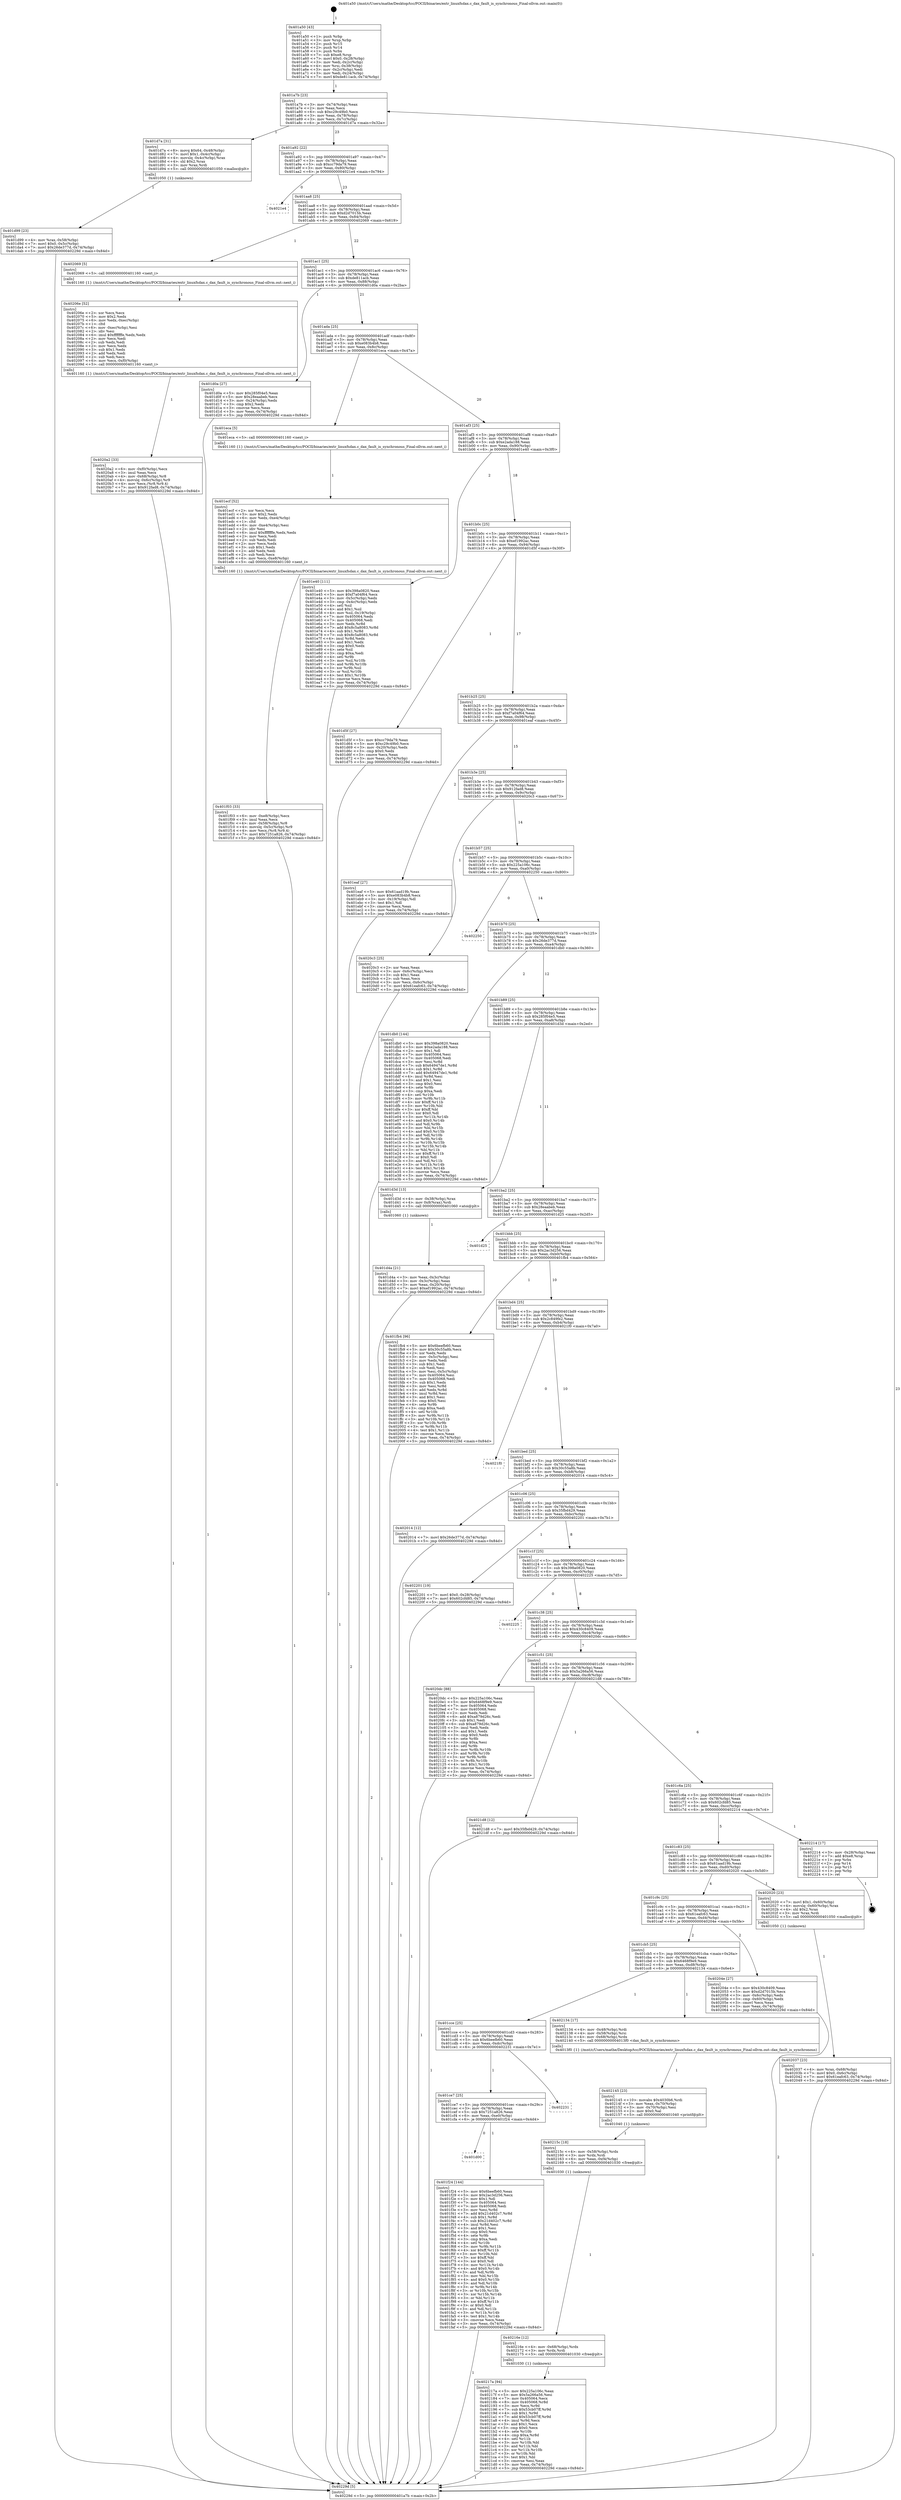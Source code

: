 digraph "0x401a50" {
  label = "0x401a50 (/mnt/c/Users/mathe/Desktop/tcc/POCII/binaries/extr_linuxfsdax.c_dax_fault_is_synchronous_Final-ollvm.out::main(0))"
  labelloc = "t"
  node[shape=record]

  Entry [label="",width=0.3,height=0.3,shape=circle,fillcolor=black,style=filled]
  "0x401a7b" [label="{
     0x401a7b [23]\l
     | [instrs]\l
     &nbsp;&nbsp;0x401a7b \<+3\>: mov -0x74(%rbp),%eax\l
     &nbsp;&nbsp;0x401a7e \<+2\>: mov %eax,%ecx\l
     &nbsp;&nbsp;0x401a80 \<+6\>: sub $0xc29c49b0,%ecx\l
     &nbsp;&nbsp;0x401a86 \<+3\>: mov %eax,-0x78(%rbp)\l
     &nbsp;&nbsp;0x401a89 \<+3\>: mov %ecx,-0x7c(%rbp)\l
     &nbsp;&nbsp;0x401a8c \<+6\>: je 0000000000401d7a \<main+0x32a\>\l
  }"]
  "0x401d7a" [label="{
     0x401d7a [31]\l
     | [instrs]\l
     &nbsp;&nbsp;0x401d7a \<+8\>: movq $0x64,-0x48(%rbp)\l
     &nbsp;&nbsp;0x401d82 \<+7\>: movl $0x1,-0x4c(%rbp)\l
     &nbsp;&nbsp;0x401d89 \<+4\>: movslq -0x4c(%rbp),%rax\l
     &nbsp;&nbsp;0x401d8d \<+4\>: shl $0x2,%rax\l
     &nbsp;&nbsp;0x401d91 \<+3\>: mov %rax,%rdi\l
     &nbsp;&nbsp;0x401d94 \<+5\>: call 0000000000401050 \<malloc@plt\>\l
     | [calls]\l
     &nbsp;&nbsp;0x401050 \{1\} (unknown)\l
  }"]
  "0x401a92" [label="{
     0x401a92 [22]\l
     | [instrs]\l
     &nbsp;&nbsp;0x401a92 \<+5\>: jmp 0000000000401a97 \<main+0x47\>\l
     &nbsp;&nbsp;0x401a97 \<+3\>: mov -0x78(%rbp),%eax\l
     &nbsp;&nbsp;0x401a9a \<+5\>: sub $0xcc79da79,%eax\l
     &nbsp;&nbsp;0x401a9f \<+3\>: mov %eax,-0x80(%rbp)\l
     &nbsp;&nbsp;0x401aa2 \<+6\>: je 00000000004021e4 \<main+0x794\>\l
  }"]
  Exit [label="",width=0.3,height=0.3,shape=circle,fillcolor=black,style=filled,peripheries=2]
  "0x4021e4" [label="{
     0x4021e4\l
  }", style=dashed]
  "0x401aa8" [label="{
     0x401aa8 [25]\l
     | [instrs]\l
     &nbsp;&nbsp;0x401aa8 \<+5\>: jmp 0000000000401aad \<main+0x5d\>\l
     &nbsp;&nbsp;0x401aad \<+3\>: mov -0x78(%rbp),%eax\l
     &nbsp;&nbsp;0x401ab0 \<+5\>: sub $0xd2d7015b,%eax\l
     &nbsp;&nbsp;0x401ab5 \<+6\>: mov %eax,-0x84(%rbp)\l
     &nbsp;&nbsp;0x401abb \<+6\>: je 0000000000402069 \<main+0x619\>\l
  }"]
  "0x40217a" [label="{
     0x40217a [94]\l
     | [instrs]\l
     &nbsp;&nbsp;0x40217a \<+5\>: mov $0x225a106c,%eax\l
     &nbsp;&nbsp;0x40217f \<+5\>: mov $0x5a266a56,%esi\l
     &nbsp;&nbsp;0x402184 \<+7\>: mov 0x405064,%ecx\l
     &nbsp;&nbsp;0x40218b \<+8\>: mov 0x405068,%r8d\l
     &nbsp;&nbsp;0x402193 \<+3\>: mov %ecx,%r9d\l
     &nbsp;&nbsp;0x402196 \<+7\>: sub $0x53cb07ff,%r9d\l
     &nbsp;&nbsp;0x40219d \<+4\>: sub $0x1,%r9d\l
     &nbsp;&nbsp;0x4021a1 \<+7\>: add $0x53cb07ff,%r9d\l
     &nbsp;&nbsp;0x4021a8 \<+4\>: imul %r9d,%ecx\l
     &nbsp;&nbsp;0x4021ac \<+3\>: and $0x1,%ecx\l
     &nbsp;&nbsp;0x4021af \<+3\>: cmp $0x0,%ecx\l
     &nbsp;&nbsp;0x4021b2 \<+4\>: sete %r10b\l
     &nbsp;&nbsp;0x4021b6 \<+4\>: cmp $0xa,%r8d\l
     &nbsp;&nbsp;0x4021ba \<+4\>: setl %r11b\l
     &nbsp;&nbsp;0x4021be \<+3\>: mov %r10b,%bl\l
     &nbsp;&nbsp;0x4021c1 \<+3\>: and %r11b,%bl\l
     &nbsp;&nbsp;0x4021c4 \<+3\>: xor %r11b,%r10b\l
     &nbsp;&nbsp;0x4021c7 \<+3\>: or %r10b,%bl\l
     &nbsp;&nbsp;0x4021ca \<+3\>: test $0x1,%bl\l
     &nbsp;&nbsp;0x4021cd \<+3\>: cmovne %esi,%eax\l
     &nbsp;&nbsp;0x4021d0 \<+3\>: mov %eax,-0x74(%rbp)\l
     &nbsp;&nbsp;0x4021d3 \<+5\>: jmp 000000000040229d \<main+0x84d\>\l
  }"]
  "0x402069" [label="{
     0x402069 [5]\l
     | [instrs]\l
     &nbsp;&nbsp;0x402069 \<+5\>: call 0000000000401160 \<next_i\>\l
     | [calls]\l
     &nbsp;&nbsp;0x401160 \{1\} (/mnt/c/Users/mathe/Desktop/tcc/POCII/binaries/extr_linuxfsdax.c_dax_fault_is_synchronous_Final-ollvm.out::next_i)\l
  }"]
  "0x401ac1" [label="{
     0x401ac1 [25]\l
     | [instrs]\l
     &nbsp;&nbsp;0x401ac1 \<+5\>: jmp 0000000000401ac6 \<main+0x76\>\l
     &nbsp;&nbsp;0x401ac6 \<+3\>: mov -0x78(%rbp),%eax\l
     &nbsp;&nbsp;0x401ac9 \<+5\>: sub $0xde811acb,%eax\l
     &nbsp;&nbsp;0x401ace \<+6\>: mov %eax,-0x88(%rbp)\l
     &nbsp;&nbsp;0x401ad4 \<+6\>: je 0000000000401d0a \<main+0x2ba\>\l
  }"]
  "0x40216e" [label="{
     0x40216e [12]\l
     | [instrs]\l
     &nbsp;&nbsp;0x40216e \<+4\>: mov -0x68(%rbp),%rdx\l
     &nbsp;&nbsp;0x402172 \<+3\>: mov %rdx,%rdi\l
     &nbsp;&nbsp;0x402175 \<+5\>: call 0000000000401030 \<free@plt\>\l
     | [calls]\l
     &nbsp;&nbsp;0x401030 \{1\} (unknown)\l
  }"]
  "0x401d0a" [label="{
     0x401d0a [27]\l
     | [instrs]\l
     &nbsp;&nbsp;0x401d0a \<+5\>: mov $0x285f04e5,%eax\l
     &nbsp;&nbsp;0x401d0f \<+5\>: mov $0x28eaabeb,%ecx\l
     &nbsp;&nbsp;0x401d14 \<+3\>: mov -0x24(%rbp),%edx\l
     &nbsp;&nbsp;0x401d17 \<+3\>: cmp $0x2,%edx\l
     &nbsp;&nbsp;0x401d1a \<+3\>: cmovne %ecx,%eax\l
     &nbsp;&nbsp;0x401d1d \<+3\>: mov %eax,-0x74(%rbp)\l
     &nbsp;&nbsp;0x401d20 \<+5\>: jmp 000000000040229d \<main+0x84d\>\l
  }"]
  "0x401ada" [label="{
     0x401ada [25]\l
     | [instrs]\l
     &nbsp;&nbsp;0x401ada \<+5\>: jmp 0000000000401adf \<main+0x8f\>\l
     &nbsp;&nbsp;0x401adf \<+3\>: mov -0x78(%rbp),%eax\l
     &nbsp;&nbsp;0x401ae2 \<+5\>: sub $0xe083b4b8,%eax\l
     &nbsp;&nbsp;0x401ae7 \<+6\>: mov %eax,-0x8c(%rbp)\l
     &nbsp;&nbsp;0x401aed \<+6\>: je 0000000000401eca \<main+0x47a\>\l
  }"]
  "0x40229d" [label="{
     0x40229d [5]\l
     | [instrs]\l
     &nbsp;&nbsp;0x40229d \<+5\>: jmp 0000000000401a7b \<main+0x2b\>\l
  }"]
  "0x401a50" [label="{
     0x401a50 [43]\l
     | [instrs]\l
     &nbsp;&nbsp;0x401a50 \<+1\>: push %rbp\l
     &nbsp;&nbsp;0x401a51 \<+3\>: mov %rsp,%rbp\l
     &nbsp;&nbsp;0x401a54 \<+2\>: push %r15\l
     &nbsp;&nbsp;0x401a56 \<+2\>: push %r14\l
     &nbsp;&nbsp;0x401a58 \<+1\>: push %rbx\l
     &nbsp;&nbsp;0x401a59 \<+7\>: sub $0xe8,%rsp\l
     &nbsp;&nbsp;0x401a60 \<+7\>: movl $0x0,-0x28(%rbp)\l
     &nbsp;&nbsp;0x401a67 \<+3\>: mov %edi,-0x2c(%rbp)\l
     &nbsp;&nbsp;0x401a6a \<+4\>: mov %rsi,-0x38(%rbp)\l
     &nbsp;&nbsp;0x401a6e \<+3\>: mov -0x2c(%rbp),%edi\l
     &nbsp;&nbsp;0x401a71 \<+3\>: mov %edi,-0x24(%rbp)\l
     &nbsp;&nbsp;0x401a74 \<+7\>: movl $0xde811acb,-0x74(%rbp)\l
  }"]
  "0x40215c" [label="{
     0x40215c [18]\l
     | [instrs]\l
     &nbsp;&nbsp;0x40215c \<+4\>: mov -0x58(%rbp),%rdx\l
     &nbsp;&nbsp;0x402160 \<+3\>: mov %rdx,%rdi\l
     &nbsp;&nbsp;0x402163 \<+6\>: mov %eax,-0xf4(%rbp)\l
     &nbsp;&nbsp;0x402169 \<+5\>: call 0000000000401030 \<free@plt\>\l
     | [calls]\l
     &nbsp;&nbsp;0x401030 \{1\} (unknown)\l
  }"]
  "0x401eca" [label="{
     0x401eca [5]\l
     | [instrs]\l
     &nbsp;&nbsp;0x401eca \<+5\>: call 0000000000401160 \<next_i\>\l
     | [calls]\l
     &nbsp;&nbsp;0x401160 \{1\} (/mnt/c/Users/mathe/Desktop/tcc/POCII/binaries/extr_linuxfsdax.c_dax_fault_is_synchronous_Final-ollvm.out::next_i)\l
  }"]
  "0x401af3" [label="{
     0x401af3 [25]\l
     | [instrs]\l
     &nbsp;&nbsp;0x401af3 \<+5\>: jmp 0000000000401af8 \<main+0xa8\>\l
     &nbsp;&nbsp;0x401af8 \<+3\>: mov -0x78(%rbp),%eax\l
     &nbsp;&nbsp;0x401afb \<+5\>: sub $0xe2ada188,%eax\l
     &nbsp;&nbsp;0x401b00 \<+6\>: mov %eax,-0x90(%rbp)\l
     &nbsp;&nbsp;0x401b06 \<+6\>: je 0000000000401e40 \<main+0x3f0\>\l
  }"]
  "0x402145" [label="{
     0x402145 [23]\l
     | [instrs]\l
     &nbsp;&nbsp;0x402145 \<+10\>: movabs $0x4030b6,%rdi\l
     &nbsp;&nbsp;0x40214f \<+3\>: mov %eax,-0x70(%rbp)\l
     &nbsp;&nbsp;0x402152 \<+3\>: mov -0x70(%rbp),%esi\l
     &nbsp;&nbsp;0x402155 \<+2\>: mov $0x0,%al\l
     &nbsp;&nbsp;0x402157 \<+5\>: call 0000000000401040 \<printf@plt\>\l
     | [calls]\l
     &nbsp;&nbsp;0x401040 \{1\} (unknown)\l
  }"]
  "0x401e40" [label="{
     0x401e40 [111]\l
     | [instrs]\l
     &nbsp;&nbsp;0x401e40 \<+5\>: mov $0x398a0820,%eax\l
     &nbsp;&nbsp;0x401e45 \<+5\>: mov $0xf7a04f64,%ecx\l
     &nbsp;&nbsp;0x401e4a \<+3\>: mov -0x5c(%rbp),%edx\l
     &nbsp;&nbsp;0x401e4d \<+3\>: cmp -0x4c(%rbp),%edx\l
     &nbsp;&nbsp;0x401e50 \<+4\>: setl %sil\l
     &nbsp;&nbsp;0x401e54 \<+4\>: and $0x1,%sil\l
     &nbsp;&nbsp;0x401e58 \<+4\>: mov %sil,-0x19(%rbp)\l
     &nbsp;&nbsp;0x401e5c \<+7\>: mov 0x405064,%edx\l
     &nbsp;&nbsp;0x401e63 \<+7\>: mov 0x405068,%edi\l
     &nbsp;&nbsp;0x401e6a \<+3\>: mov %edx,%r8d\l
     &nbsp;&nbsp;0x401e6d \<+7\>: add $0x8c5a8083,%r8d\l
     &nbsp;&nbsp;0x401e74 \<+4\>: sub $0x1,%r8d\l
     &nbsp;&nbsp;0x401e78 \<+7\>: sub $0x8c5a8083,%r8d\l
     &nbsp;&nbsp;0x401e7f \<+4\>: imul %r8d,%edx\l
     &nbsp;&nbsp;0x401e83 \<+3\>: and $0x1,%edx\l
     &nbsp;&nbsp;0x401e86 \<+3\>: cmp $0x0,%edx\l
     &nbsp;&nbsp;0x401e89 \<+4\>: sete %sil\l
     &nbsp;&nbsp;0x401e8d \<+3\>: cmp $0xa,%edi\l
     &nbsp;&nbsp;0x401e90 \<+4\>: setl %r9b\l
     &nbsp;&nbsp;0x401e94 \<+3\>: mov %sil,%r10b\l
     &nbsp;&nbsp;0x401e97 \<+3\>: and %r9b,%r10b\l
     &nbsp;&nbsp;0x401e9a \<+3\>: xor %r9b,%sil\l
     &nbsp;&nbsp;0x401e9d \<+3\>: or %sil,%r10b\l
     &nbsp;&nbsp;0x401ea0 \<+4\>: test $0x1,%r10b\l
     &nbsp;&nbsp;0x401ea4 \<+3\>: cmovne %ecx,%eax\l
     &nbsp;&nbsp;0x401ea7 \<+3\>: mov %eax,-0x74(%rbp)\l
     &nbsp;&nbsp;0x401eaa \<+5\>: jmp 000000000040229d \<main+0x84d\>\l
  }"]
  "0x401b0c" [label="{
     0x401b0c [25]\l
     | [instrs]\l
     &nbsp;&nbsp;0x401b0c \<+5\>: jmp 0000000000401b11 \<main+0xc1\>\l
     &nbsp;&nbsp;0x401b11 \<+3\>: mov -0x78(%rbp),%eax\l
     &nbsp;&nbsp;0x401b14 \<+5\>: sub $0xef1992ac,%eax\l
     &nbsp;&nbsp;0x401b19 \<+6\>: mov %eax,-0x94(%rbp)\l
     &nbsp;&nbsp;0x401b1f \<+6\>: je 0000000000401d5f \<main+0x30f\>\l
  }"]
  "0x4020a2" [label="{
     0x4020a2 [33]\l
     | [instrs]\l
     &nbsp;&nbsp;0x4020a2 \<+6\>: mov -0xf0(%rbp),%ecx\l
     &nbsp;&nbsp;0x4020a8 \<+3\>: imul %eax,%ecx\l
     &nbsp;&nbsp;0x4020ab \<+4\>: mov -0x68(%rbp),%r8\l
     &nbsp;&nbsp;0x4020af \<+4\>: movslq -0x6c(%rbp),%r9\l
     &nbsp;&nbsp;0x4020b3 \<+4\>: mov %ecx,(%r8,%r9,4)\l
     &nbsp;&nbsp;0x4020b7 \<+7\>: movl $0x912fad8,-0x74(%rbp)\l
     &nbsp;&nbsp;0x4020be \<+5\>: jmp 000000000040229d \<main+0x84d\>\l
  }"]
  "0x401d5f" [label="{
     0x401d5f [27]\l
     | [instrs]\l
     &nbsp;&nbsp;0x401d5f \<+5\>: mov $0xcc79da79,%eax\l
     &nbsp;&nbsp;0x401d64 \<+5\>: mov $0xc29c49b0,%ecx\l
     &nbsp;&nbsp;0x401d69 \<+3\>: mov -0x20(%rbp),%edx\l
     &nbsp;&nbsp;0x401d6c \<+3\>: cmp $0x0,%edx\l
     &nbsp;&nbsp;0x401d6f \<+3\>: cmove %ecx,%eax\l
     &nbsp;&nbsp;0x401d72 \<+3\>: mov %eax,-0x74(%rbp)\l
     &nbsp;&nbsp;0x401d75 \<+5\>: jmp 000000000040229d \<main+0x84d\>\l
  }"]
  "0x401b25" [label="{
     0x401b25 [25]\l
     | [instrs]\l
     &nbsp;&nbsp;0x401b25 \<+5\>: jmp 0000000000401b2a \<main+0xda\>\l
     &nbsp;&nbsp;0x401b2a \<+3\>: mov -0x78(%rbp),%eax\l
     &nbsp;&nbsp;0x401b2d \<+5\>: sub $0xf7a04f64,%eax\l
     &nbsp;&nbsp;0x401b32 \<+6\>: mov %eax,-0x98(%rbp)\l
     &nbsp;&nbsp;0x401b38 \<+6\>: je 0000000000401eaf \<main+0x45f\>\l
  }"]
  "0x40206e" [label="{
     0x40206e [52]\l
     | [instrs]\l
     &nbsp;&nbsp;0x40206e \<+2\>: xor %ecx,%ecx\l
     &nbsp;&nbsp;0x402070 \<+5\>: mov $0x2,%edx\l
     &nbsp;&nbsp;0x402075 \<+6\>: mov %edx,-0xec(%rbp)\l
     &nbsp;&nbsp;0x40207b \<+1\>: cltd\l
     &nbsp;&nbsp;0x40207c \<+6\>: mov -0xec(%rbp),%esi\l
     &nbsp;&nbsp;0x402082 \<+2\>: idiv %esi\l
     &nbsp;&nbsp;0x402084 \<+6\>: imul $0xfffffffe,%edx,%edx\l
     &nbsp;&nbsp;0x40208a \<+2\>: mov %ecx,%edi\l
     &nbsp;&nbsp;0x40208c \<+2\>: sub %edx,%edi\l
     &nbsp;&nbsp;0x40208e \<+2\>: mov %ecx,%edx\l
     &nbsp;&nbsp;0x402090 \<+3\>: sub $0x1,%edx\l
     &nbsp;&nbsp;0x402093 \<+2\>: add %edx,%edi\l
     &nbsp;&nbsp;0x402095 \<+2\>: sub %edi,%ecx\l
     &nbsp;&nbsp;0x402097 \<+6\>: mov %ecx,-0xf0(%rbp)\l
     &nbsp;&nbsp;0x40209d \<+5\>: call 0000000000401160 \<next_i\>\l
     | [calls]\l
     &nbsp;&nbsp;0x401160 \{1\} (/mnt/c/Users/mathe/Desktop/tcc/POCII/binaries/extr_linuxfsdax.c_dax_fault_is_synchronous_Final-ollvm.out::next_i)\l
  }"]
  "0x401eaf" [label="{
     0x401eaf [27]\l
     | [instrs]\l
     &nbsp;&nbsp;0x401eaf \<+5\>: mov $0x61aad19b,%eax\l
     &nbsp;&nbsp;0x401eb4 \<+5\>: mov $0xe083b4b8,%ecx\l
     &nbsp;&nbsp;0x401eb9 \<+3\>: mov -0x19(%rbp),%dl\l
     &nbsp;&nbsp;0x401ebc \<+3\>: test $0x1,%dl\l
     &nbsp;&nbsp;0x401ebf \<+3\>: cmovne %ecx,%eax\l
     &nbsp;&nbsp;0x401ec2 \<+3\>: mov %eax,-0x74(%rbp)\l
     &nbsp;&nbsp;0x401ec5 \<+5\>: jmp 000000000040229d \<main+0x84d\>\l
  }"]
  "0x401b3e" [label="{
     0x401b3e [25]\l
     | [instrs]\l
     &nbsp;&nbsp;0x401b3e \<+5\>: jmp 0000000000401b43 \<main+0xf3\>\l
     &nbsp;&nbsp;0x401b43 \<+3\>: mov -0x78(%rbp),%eax\l
     &nbsp;&nbsp;0x401b46 \<+5\>: sub $0x912fad8,%eax\l
     &nbsp;&nbsp;0x401b4b \<+6\>: mov %eax,-0x9c(%rbp)\l
     &nbsp;&nbsp;0x401b51 \<+6\>: je 00000000004020c3 \<main+0x673\>\l
  }"]
  "0x402037" [label="{
     0x402037 [23]\l
     | [instrs]\l
     &nbsp;&nbsp;0x402037 \<+4\>: mov %rax,-0x68(%rbp)\l
     &nbsp;&nbsp;0x40203b \<+7\>: movl $0x0,-0x6c(%rbp)\l
     &nbsp;&nbsp;0x402042 \<+7\>: movl $0x61eafc63,-0x74(%rbp)\l
     &nbsp;&nbsp;0x402049 \<+5\>: jmp 000000000040229d \<main+0x84d\>\l
  }"]
  "0x4020c3" [label="{
     0x4020c3 [25]\l
     | [instrs]\l
     &nbsp;&nbsp;0x4020c3 \<+2\>: xor %eax,%eax\l
     &nbsp;&nbsp;0x4020c5 \<+3\>: mov -0x6c(%rbp),%ecx\l
     &nbsp;&nbsp;0x4020c8 \<+3\>: sub $0x1,%eax\l
     &nbsp;&nbsp;0x4020cb \<+2\>: sub %eax,%ecx\l
     &nbsp;&nbsp;0x4020cd \<+3\>: mov %ecx,-0x6c(%rbp)\l
     &nbsp;&nbsp;0x4020d0 \<+7\>: movl $0x61eafc63,-0x74(%rbp)\l
     &nbsp;&nbsp;0x4020d7 \<+5\>: jmp 000000000040229d \<main+0x84d\>\l
  }"]
  "0x401b57" [label="{
     0x401b57 [25]\l
     | [instrs]\l
     &nbsp;&nbsp;0x401b57 \<+5\>: jmp 0000000000401b5c \<main+0x10c\>\l
     &nbsp;&nbsp;0x401b5c \<+3\>: mov -0x78(%rbp),%eax\l
     &nbsp;&nbsp;0x401b5f \<+5\>: sub $0x225a106c,%eax\l
     &nbsp;&nbsp;0x401b64 \<+6\>: mov %eax,-0xa0(%rbp)\l
     &nbsp;&nbsp;0x401b6a \<+6\>: je 0000000000402250 \<main+0x800\>\l
  }"]
  "0x401d00" [label="{
     0x401d00\l
  }", style=dashed]
  "0x402250" [label="{
     0x402250\l
  }", style=dashed]
  "0x401b70" [label="{
     0x401b70 [25]\l
     | [instrs]\l
     &nbsp;&nbsp;0x401b70 \<+5\>: jmp 0000000000401b75 \<main+0x125\>\l
     &nbsp;&nbsp;0x401b75 \<+3\>: mov -0x78(%rbp),%eax\l
     &nbsp;&nbsp;0x401b78 \<+5\>: sub $0x26de377d,%eax\l
     &nbsp;&nbsp;0x401b7d \<+6\>: mov %eax,-0xa4(%rbp)\l
     &nbsp;&nbsp;0x401b83 \<+6\>: je 0000000000401db0 \<main+0x360\>\l
  }"]
  "0x401f24" [label="{
     0x401f24 [144]\l
     | [instrs]\l
     &nbsp;&nbsp;0x401f24 \<+5\>: mov $0x6beefb60,%eax\l
     &nbsp;&nbsp;0x401f29 \<+5\>: mov $0x2ac3d256,%ecx\l
     &nbsp;&nbsp;0x401f2e \<+2\>: mov $0x1,%dl\l
     &nbsp;&nbsp;0x401f30 \<+7\>: mov 0x405064,%esi\l
     &nbsp;&nbsp;0x401f37 \<+7\>: mov 0x405068,%edi\l
     &nbsp;&nbsp;0x401f3e \<+3\>: mov %esi,%r8d\l
     &nbsp;&nbsp;0x401f41 \<+7\>: add $0x21d402c7,%r8d\l
     &nbsp;&nbsp;0x401f48 \<+4\>: sub $0x1,%r8d\l
     &nbsp;&nbsp;0x401f4c \<+7\>: sub $0x21d402c7,%r8d\l
     &nbsp;&nbsp;0x401f53 \<+4\>: imul %r8d,%esi\l
     &nbsp;&nbsp;0x401f57 \<+3\>: and $0x1,%esi\l
     &nbsp;&nbsp;0x401f5a \<+3\>: cmp $0x0,%esi\l
     &nbsp;&nbsp;0x401f5d \<+4\>: sete %r9b\l
     &nbsp;&nbsp;0x401f61 \<+3\>: cmp $0xa,%edi\l
     &nbsp;&nbsp;0x401f64 \<+4\>: setl %r10b\l
     &nbsp;&nbsp;0x401f68 \<+3\>: mov %r9b,%r11b\l
     &nbsp;&nbsp;0x401f6b \<+4\>: xor $0xff,%r11b\l
     &nbsp;&nbsp;0x401f6f \<+3\>: mov %r10b,%bl\l
     &nbsp;&nbsp;0x401f72 \<+3\>: xor $0xff,%bl\l
     &nbsp;&nbsp;0x401f75 \<+3\>: xor $0x0,%dl\l
     &nbsp;&nbsp;0x401f78 \<+3\>: mov %r11b,%r14b\l
     &nbsp;&nbsp;0x401f7b \<+4\>: and $0x0,%r14b\l
     &nbsp;&nbsp;0x401f7f \<+3\>: and %dl,%r9b\l
     &nbsp;&nbsp;0x401f82 \<+3\>: mov %bl,%r15b\l
     &nbsp;&nbsp;0x401f85 \<+4\>: and $0x0,%r15b\l
     &nbsp;&nbsp;0x401f89 \<+3\>: and %dl,%r10b\l
     &nbsp;&nbsp;0x401f8c \<+3\>: or %r9b,%r14b\l
     &nbsp;&nbsp;0x401f8f \<+3\>: or %r10b,%r15b\l
     &nbsp;&nbsp;0x401f92 \<+3\>: xor %r15b,%r14b\l
     &nbsp;&nbsp;0x401f95 \<+3\>: or %bl,%r11b\l
     &nbsp;&nbsp;0x401f98 \<+4\>: xor $0xff,%r11b\l
     &nbsp;&nbsp;0x401f9c \<+3\>: or $0x0,%dl\l
     &nbsp;&nbsp;0x401f9f \<+3\>: and %dl,%r11b\l
     &nbsp;&nbsp;0x401fa2 \<+3\>: or %r11b,%r14b\l
     &nbsp;&nbsp;0x401fa5 \<+4\>: test $0x1,%r14b\l
     &nbsp;&nbsp;0x401fa9 \<+3\>: cmovne %ecx,%eax\l
     &nbsp;&nbsp;0x401fac \<+3\>: mov %eax,-0x74(%rbp)\l
     &nbsp;&nbsp;0x401faf \<+5\>: jmp 000000000040229d \<main+0x84d\>\l
  }"]
  "0x401db0" [label="{
     0x401db0 [144]\l
     | [instrs]\l
     &nbsp;&nbsp;0x401db0 \<+5\>: mov $0x398a0820,%eax\l
     &nbsp;&nbsp;0x401db5 \<+5\>: mov $0xe2ada188,%ecx\l
     &nbsp;&nbsp;0x401dba \<+2\>: mov $0x1,%dl\l
     &nbsp;&nbsp;0x401dbc \<+7\>: mov 0x405064,%esi\l
     &nbsp;&nbsp;0x401dc3 \<+7\>: mov 0x405068,%edi\l
     &nbsp;&nbsp;0x401dca \<+3\>: mov %esi,%r8d\l
     &nbsp;&nbsp;0x401dcd \<+7\>: sub $0x64947de1,%r8d\l
     &nbsp;&nbsp;0x401dd4 \<+4\>: sub $0x1,%r8d\l
     &nbsp;&nbsp;0x401dd8 \<+7\>: add $0x64947de1,%r8d\l
     &nbsp;&nbsp;0x401ddf \<+4\>: imul %r8d,%esi\l
     &nbsp;&nbsp;0x401de3 \<+3\>: and $0x1,%esi\l
     &nbsp;&nbsp;0x401de6 \<+3\>: cmp $0x0,%esi\l
     &nbsp;&nbsp;0x401de9 \<+4\>: sete %r9b\l
     &nbsp;&nbsp;0x401ded \<+3\>: cmp $0xa,%edi\l
     &nbsp;&nbsp;0x401df0 \<+4\>: setl %r10b\l
     &nbsp;&nbsp;0x401df4 \<+3\>: mov %r9b,%r11b\l
     &nbsp;&nbsp;0x401df7 \<+4\>: xor $0xff,%r11b\l
     &nbsp;&nbsp;0x401dfb \<+3\>: mov %r10b,%bl\l
     &nbsp;&nbsp;0x401dfe \<+3\>: xor $0xff,%bl\l
     &nbsp;&nbsp;0x401e01 \<+3\>: xor $0x0,%dl\l
     &nbsp;&nbsp;0x401e04 \<+3\>: mov %r11b,%r14b\l
     &nbsp;&nbsp;0x401e07 \<+4\>: and $0x0,%r14b\l
     &nbsp;&nbsp;0x401e0b \<+3\>: and %dl,%r9b\l
     &nbsp;&nbsp;0x401e0e \<+3\>: mov %bl,%r15b\l
     &nbsp;&nbsp;0x401e11 \<+4\>: and $0x0,%r15b\l
     &nbsp;&nbsp;0x401e15 \<+3\>: and %dl,%r10b\l
     &nbsp;&nbsp;0x401e18 \<+3\>: or %r9b,%r14b\l
     &nbsp;&nbsp;0x401e1b \<+3\>: or %r10b,%r15b\l
     &nbsp;&nbsp;0x401e1e \<+3\>: xor %r15b,%r14b\l
     &nbsp;&nbsp;0x401e21 \<+3\>: or %bl,%r11b\l
     &nbsp;&nbsp;0x401e24 \<+4\>: xor $0xff,%r11b\l
     &nbsp;&nbsp;0x401e28 \<+3\>: or $0x0,%dl\l
     &nbsp;&nbsp;0x401e2b \<+3\>: and %dl,%r11b\l
     &nbsp;&nbsp;0x401e2e \<+3\>: or %r11b,%r14b\l
     &nbsp;&nbsp;0x401e31 \<+4\>: test $0x1,%r14b\l
     &nbsp;&nbsp;0x401e35 \<+3\>: cmovne %ecx,%eax\l
     &nbsp;&nbsp;0x401e38 \<+3\>: mov %eax,-0x74(%rbp)\l
     &nbsp;&nbsp;0x401e3b \<+5\>: jmp 000000000040229d \<main+0x84d\>\l
  }"]
  "0x401b89" [label="{
     0x401b89 [25]\l
     | [instrs]\l
     &nbsp;&nbsp;0x401b89 \<+5\>: jmp 0000000000401b8e \<main+0x13e\>\l
     &nbsp;&nbsp;0x401b8e \<+3\>: mov -0x78(%rbp),%eax\l
     &nbsp;&nbsp;0x401b91 \<+5\>: sub $0x285f04e5,%eax\l
     &nbsp;&nbsp;0x401b96 \<+6\>: mov %eax,-0xa8(%rbp)\l
     &nbsp;&nbsp;0x401b9c \<+6\>: je 0000000000401d3d \<main+0x2ed\>\l
  }"]
  "0x401ce7" [label="{
     0x401ce7 [25]\l
     | [instrs]\l
     &nbsp;&nbsp;0x401ce7 \<+5\>: jmp 0000000000401cec \<main+0x29c\>\l
     &nbsp;&nbsp;0x401cec \<+3\>: mov -0x78(%rbp),%eax\l
     &nbsp;&nbsp;0x401cef \<+5\>: sub $0x7251a826,%eax\l
     &nbsp;&nbsp;0x401cf4 \<+6\>: mov %eax,-0xe0(%rbp)\l
     &nbsp;&nbsp;0x401cfa \<+6\>: je 0000000000401f24 \<main+0x4d4\>\l
  }"]
  "0x401d3d" [label="{
     0x401d3d [13]\l
     | [instrs]\l
     &nbsp;&nbsp;0x401d3d \<+4\>: mov -0x38(%rbp),%rax\l
     &nbsp;&nbsp;0x401d41 \<+4\>: mov 0x8(%rax),%rdi\l
     &nbsp;&nbsp;0x401d45 \<+5\>: call 0000000000401060 \<atoi@plt\>\l
     | [calls]\l
     &nbsp;&nbsp;0x401060 \{1\} (unknown)\l
  }"]
  "0x401ba2" [label="{
     0x401ba2 [25]\l
     | [instrs]\l
     &nbsp;&nbsp;0x401ba2 \<+5\>: jmp 0000000000401ba7 \<main+0x157\>\l
     &nbsp;&nbsp;0x401ba7 \<+3\>: mov -0x78(%rbp),%eax\l
     &nbsp;&nbsp;0x401baa \<+5\>: sub $0x28eaabeb,%eax\l
     &nbsp;&nbsp;0x401baf \<+6\>: mov %eax,-0xac(%rbp)\l
     &nbsp;&nbsp;0x401bb5 \<+6\>: je 0000000000401d25 \<main+0x2d5\>\l
  }"]
  "0x401d4a" [label="{
     0x401d4a [21]\l
     | [instrs]\l
     &nbsp;&nbsp;0x401d4a \<+3\>: mov %eax,-0x3c(%rbp)\l
     &nbsp;&nbsp;0x401d4d \<+3\>: mov -0x3c(%rbp),%eax\l
     &nbsp;&nbsp;0x401d50 \<+3\>: mov %eax,-0x20(%rbp)\l
     &nbsp;&nbsp;0x401d53 \<+7\>: movl $0xef1992ac,-0x74(%rbp)\l
     &nbsp;&nbsp;0x401d5a \<+5\>: jmp 000000000040229d \<main+0x84d\>\l
  }"]
  "0x401d99" [label="{
     0x401d99 [23]\l
     | [instrs]\l
     &nbsp;&nbsp;0x401d99 \<+4\>: mov %rax,-0x58(%rbp)\l
     &nbsp;&nbsp;0x401d9d \<+7\>: movl $0x0,-0x5c(%rbp)\l
     &nbsp;&nbsp;0x401da4 \<+7\>: movl $0x26de377d,-0x74(%rbp)\l
     &nbsp;&nbsp;0x401dab \<+5\>: jmp 000000000040229d \<main+0x84d\>\l
  }"]
  "0x401ecf" [label="{
     0x401ecf [52]\l
     | [instrs]\l
     &nbsp;&nbsp;0x401ecf \<+2\>: xor %ecx,%ecx\l
     &nbsp;&nbsp;0x401ed1 \<+5\>: mov $0x2,%edx\l
     &nbsp;&nbsp;0x401ed6 \<+6\>: mov %edx,-0xe4(%rbp)\l
     &nbsp;&nbsp;0x401edc \<+1\>: cltd\l
     &nbsp;&nbsp;0x401edd \<+6\>: mov -0xe4(%rbp),%esi\l
     &nbsp;&nbsp;0x401ee3 \<+2\>: idiv %esi\l
     &nbsp;&nbsp;0x401ee5 \<+6\>: imul $0xfffffffe,%edx,%edx\l
     &nbsp;&nbsp;0x401eeb \<+2\>: mov %ecx,%edi\l
     &nbsp;&nbsp;0x401eed \<+2\>: sub %edx,%edi\l
     &nbsp;&nbsp;0x401eef \<+2\>: mov %ecx,%edx\l
     &nbsp;&nbsp;0x401ef1 \<+3\>: sub $0x1,%edx\l
     &nbsp;&nbsp;0x401ef4 \<+2\>: add %edx,%edi\l
     &nbsp;&nbsp;0x401ef6 \<+2\>: sub %edi,%ecx\l
     &nbsp;&nbsp;0x401ef8 \<+6\>: mov %ecx,-0xe8(%rbp)\l
     &nbsp;&nbsp;0x401efe \<+5\>: call 0000000000401160 \<next_i\>\l
     | [calls]\l
     &nbsp;&nbsp;0x401160 \{1\} (/mnt/c/Users/mathe/Desktop/tcc/POCII/binaries/extr_linuxfsdax.c_dax_fault_is_synchronous_Final-ollvm.out::next_i)\l
  }"]
  "0x401f03" [label="{
     0x401f03 [33]\l
     | [instrs]\l
     &nbsp;&nbsp;0x401f03 \<+6\>: mov -0xe8(%rbp),%ecx\l
     &nbsp;&nbsp;0x401f09 \<+3\>: imul %eax,%ecx\l
     &nbsp;&nbsp;0x401f0c \<+4\>: mov -0x58(%rbp),%r8\l
     &nbsp;&nbsp;0x401f10 \<+4\>: movslq -0x5c(%rbp),%r9\l
     &nbsp;&nbsp;0x401f14 \<+4\>: mov %ecx,(%r8,%r9,4)\l
     &nbsp;&nbsp;0x401f18 \<+7\>: movl $0x7251a826,-0x74(%rbp)\l
     &nbsp;&nbsp;0x401f1f \<+5\>: jmp 000000000040229d \<main+0x84d\>\l
  }"]
  "0x402231" [label="{
     0x402231\l
  }", style=dashed]
  "0x401d25" [label="{
     0x401d25\l
  }", style=dashed]
  "0x401bbb" [label="{
     0x401bbb [25]\l
     | [instrs]\l
     &nbsp;&nbsp;0x401bbb \<+5\>: jmp 0000000000401bc0 \<main+0x170\>\l
     &nbsp;&nbsp;0x401bc0 \<+3\>: mov -0x78(%rbp),%eax\l
     &nbsp;&nbsp;0x401bc3 \<+5\>: sub $0x2ac3d256,%eax\l
     &nbsp;&nbsp;0x401bc8 \<+6\>: mov %eax,-0xb0(%rbp)\l
     &nbsp;&nbsp;0x401bce \<+6\>: je 0000000000401fb4 \<main+0x564\>\l
  }"]
  "0x401cce" [label="{
     0x401cce [25]\l
     | [instrs]\l
     &nbsp;&nbsp;0x401cce \<+5\>: jmp 0000000000401cd3 \<main+0x283\>\l
     &nbsp;&nbsp;0x401cd3 \<+3\>: mov -0x78(%rbp),%eax\l
     &nbsp;&nbsp;0x401cd6 \<+5\>: sub $0x6beefb60,%eax\l
     &nbsp;&nbsp;0x401cdb \<+6\>: mov %eax,-0xdc(%rbp)\l
     &nbsp;&nbsp;0x401ce1 \<+6\>: je 0000000000402231 \<main+0x7e1\>\l
  }"]
  "0x401fb4" [label="{
     0x401fb4 [96]\l
     | [instrs]\l
     &nbsp;&nbsp;0x401fb4 \<+5\>: mov $0x6beefb60,%eax\l
     &nbsp;&nbsp;0x401fb9 \<+5\>: mov $0x30c55a8b,%ecx\l
     &nbsp;&nbsp;0x401fbe \<+2\>: xor %edx,%edx\l
     &nbsp;&nbsp;0x401fc0 \<+3\>: mov -0x5c(%rbp),%esi\l
     &nbsp;&nbsp;0x401fc3 \<+2\>: mov %edx,%edi\l
     &nbsp;&nbsp;0x401fc5 \<+3\>: sub $0x1,%edi\l
     &nbsp;&nbsp;0x401fc8 \<+2\>: sub %edi,%esi\l
     &nbsp;&nbsp;0x401fca \<+3\>: mov %esi,-0x5c(%rbp)\l
     &nbsp;&nbsp;0x401fcd \<+7\>: mov 0x405064,%esi\l
     &nbsp;&nbsp;0x401fd4 \<+7\>: mov 0x405068,%edi\l
     &nbsp;&nbsp;0x401fdb \<+3\>: sub $0x1,%edx\l
     &nbsp;&nbsp;0x401fde \<+3\>: mov %esi,%r8d\l
     &nbsp;&nbsp;0x401fe1 \<+3\>: add %edx,%r8d\l
     &nbsp;&nbsp;0x401fe4 \<+4\>: imul %r8d,%esi\l
     &nbsp;&nbsp;0x401fe8 \<+3\>: and $0x1,%esi\l
     &nbsp;&nbsp;0x401feb \<+3\>: cmp $0x0,%esi\l
     &nbsp;&nbsp;0x401fee \<+4\>: sete %r9b\l
     &nbsp;&nbsp;0x401ff2 \<+3\>: cmp $0xa,%edi\l
     &nbsp;&nbsp;0x401ff5 \<+4\>: setl %r10b\l
     &nbsp;&nbsp;0x401ff9 \<+3\>: mov %r9b,%r11b\l
     &nbsp;&nbsp;0x401ffc \<+3\>: and %r10b,%r11b\l
     &nbsp;&nbsp;0x401fff \<+3\>: xor %r10b,%r9b\l
     &nbsp;&nbsp;0x402002 \<+3\>: or %r9b,%r11b\l
     &nbsp;&nbsp;0x402005 \<+4\>: test $0x1,%r11b\l
     &nbsp;&nbsp;0x402009 \<+3\>: cmovne %ecx,%eax\l
     &nbsp;&nbsp;0x40200c \<+3\>: mov %eax,-0x74(%rbp)\l
     &nbsp;&nbsp;0x40200f \<+5\>: jmp 000000000040229d \<main+0x84d\>\l
  }"]
  "0x401bd4" [label="{
     0x401bd4 [25]\l
     | [instrs]\l
     &nbsp;&nbsp;0x401bd4 \<+5\>: jmp 0000000000401bd9 \<main+0x189\>\l
     &nbsp;&nbsp;0x401bd9 \<+3\>: mov -0x78(%rbp),%eax\l
     &nbsp;&nbsp;0x401bdc \<+5\>: sub $0x2c849fe2,%eax\l
     &nbsp;&nbsp;0x401be1 \<+6\>: mov %eax,-0xb4(%rbp)\l
     &nbsp;&nbsp;0x401be7 \<+6\>: je 00000000004021f0 \<main+0x7a0\>\l
  }"]
  "0x402134" [label="{
     0x402134 [17]\l
     | [instrs]\l
     &nbsp;&nbsp;0x402134 \<+4\>: mov -0x48(%rbp),%rdi\l
     &nbsp;&nbsp;0x402138 \<+4\>: mov -0x58(%rbp),%rsi\l
     &nbsp;&nbsp;0x40213c \<+4\>: mov -0x68(%rbp),%rdx\l
     &nbsp;&nbsp;0x402140 \<+5\>: call 00000000004013f0 \<dax_fault_is_synchronous\>\l
     | [calls]\l
     &nbsp;&nbsp;0x4013f0 \{1\} (/mnt/c/Users/mathe/Desktop/tcc/POCII/binaries/extr_linuxfsdax.c_dax_fault_is_synchronous_Final-ollvm.out::dax_fault_is_synchronous)\l
  }"]
  "0x4021f0" [label="{
     0x4021f0\l
  }", style=dashed]
  "0x401bed" [label="{
     0x401bed [25]\l
     | [instrs]\l
     &nbsp;&nbsp;0x401bed \<+5\>: jmp 0000000000401bf2 \<main+0x1a2\>\l
     &nbsp;&nbsp;0x401bf2 \<+3\>: mov -0x78(%rbp),%eax\l
     &nbsp;&nbsp;0x401bf5 \<+5\>: sub $0x30c55a8b,%eax\l
     &nbsp;&nbsp;0x401bfa \<+6\>: mov %eax,-0xb8(%rbp)\l
     &nbsp;&nbsp;0x401c00 \<+6\>: je 0000000000402014 \<main+0x5c4\>\l
  }"]
  "0x401cb5" [label="{
     0x401cb5 [25]\l
     | [instrs]\l
     &nbsp;&nbsp;0x401cb5 \<+5\>: jmp 0000000000401cba \<main+0x26a\>\l
     &nbsp;&nbsp;0x401cba \<+3\>: mov -0x78(%rbp),%eax\l
     &nbsp;&nbsp;0x401cbd \<+5\>: sub $0x6468f9e9,%eax\l
     &nbsp;&nbsp;0x401cc2 \<+6\>: mov %eax,-0xd8(%rbp)\l
     &nbsp;&nbsp;0x401cc8 \<+6\>: je 0000000000402134 \<main+0x6e4\>\l
  }"]
  "0x402014" [label="{
     0x402014 [12]\l
     | [instrs]\l
     &nbsp;&nbsp;0x402014 \<+7\>: movl $0x26de377d,-0x74(%rbp)\l
     &nbsp;&nbsp;0x40201b \<+5\>: jmp 000000000040229d \<main+0x84d\>\l
  }"]
  "0x401c06" [label="{
     0x401c06 [25]\l
     | [instrs]\l
     &nbsp;&nbsp;0x401c06 \<+5\>: jmp 0000000000401c0b \<main+0x1bb\>\l
     &nbsp;&nbsp;0x401c0b \<+3\>: mov -0x78(%rbp),%eax\l
     &nbsp;&nbsp;0x401c0e \<+5\>: sub $0x35fbd429,%eax\l
     &nbsp;&nbsp;0x401c13 \<+6\>: mov %eax,-0xbc(%rbp)\l
     &nbsp;&nbsp;0x401c19 \<+6\>: je 0000000000402201 \<main+0x7b1\>\l
  }"]
  "0x40204e" [label="{
     0x40204e [27]\l
     | [instrs]\l
     &nbsp;&nbsp;0x40204e \<+5\>: mov $0x430c8409,%eax\l
     &nbsp;&nbsp;0x402053 \<+5\>: mov $0xd2d7015b,%ecx\l
     &nbsp;&nbsp;0x402058 \<+3\>: mov -0x6c(%rbp),%edx\l
     &nbsp;&nbsp;0x40205b \<+3\>: cmp -0x60(%rbp),%edx\l
     &nbsp;&nbsp;0x40205e \<+3\>: cmovl %ecx,%eax\l
     &nbsp;&nbsp;0x402061 \<+3\>: mov %eax,-0x74(%rbp)\l
     &nbsp;&nbsp;0x402064 \<+5\>: jmp 000000000040229d \<main+0x84d\>\l
  }"]
  "0x402201" [label="{
     0x402201 [19]\l
     | [instrs]\l
     &nbsp;&nbsp;0x402201 \<+7\>: movl $0x0,-0x28(%rbp)\l
     &nbsp;&nbsp;0x402208 \<+7\>: movl $0x602cfd85,-0x74(%rbp)\l
     &nbsp;&nbsp;0x40220f \<+5\>: jmp 000000000040229d \<main+0x84d\>\l
  }"]
  "0x401c1f" [label="{
     0x401c1f [25]\l
     | [instrs]\l
     &nbsp;&nbsp;0x401c1f \<+5\>: jmp 0000000000401c24 \<main+0x1d4\>\l
     &nbsp;&nbsp;0x401c24 \<+3\>: mov -0x78(%rbp),%eax\l
     &nbsp;&nbsp;0x401c27 \<+5\>: sub $0x398a0820,%eax\l
     &nbsp;&nbsp;0x401c2c \<+6\>: mov %eax,-0xc0(%rbp)\l
     &nbsp;&nbsp;0x401c32 \<+6\>: je 0000000000402225 \<main+0x7d5\>\l
  }"]
  "0x401c9c" [label="{
     0x401c9c [25]\l
     | [instrs]\l
     &nbsp;&nbsp;0x401c9c \<+5\>: jmp 0000000000401ca1 \<main+0x251\>\l
     &nbsp;&nbsp;0x401ca1 \<+3\>: mov -0x78(%rbp),%eax\l
     &nbsp;&nbsp;0x401ca4 \<+5\>: sub $0x61eafc63,%eax\l
     &nbsp;&nbsp;0x401ca9 \<+6\>: mov %eax,-0xd4(%rbp)\l
     &nbsp;&nbsp;0x401caf \<+6\>: je 000000000040204e \<main+0x5fe\>\l
  }"]
  "0x402225" [label="{
     0x402225\l
  }", style=dashed]
  "0x401c38" [label="{
     0x401c38 [25]\l
     | [instrs]\l
     &nbsp;&nbsp;0x401c38 \<+5\>: jmp 0000000000401c3d \<main+0x1ed\>\l
     &nbsp;&nbsp;0x401c3d \<+3\>: mov -0x78(%rbp),%eax\l
     &nbsp;&nbsp;0x401c40 \<+5\>: sub $0x430c8409,%eax\l
     &nbsp;&nbsp;0x401c45 \<+6\>: mov %eax,-0xc4(%rbp)\l
     &nbsp;&nbsp;0x401c4b \<+6\>: je 00000000004020dc \<main+0x68c\>\l
  }"]
  "0x402020" [label="{
     0x402020 [23]\l
     | [instrs]\l
     &nbsp;&nbsp;0x402020 \<+7\>: movl $0x1,-0x60(%rbp)\l
     &nbsp;&nbsp;0x402027 \<+4\>: movslq -0x60(%rbp),%rax\l
     &nbsp;&nbsp;0x40202b \<+4\>: shl $0x2,%rax\l
     &nbsp;&nbsp;0x40202f \<+3\>: mov %rax,%rdi\l
     &nbsp;&nbsp;0x402032 \<+5\>: call 0000000000401050 \<malloc@plt\>\l
     | [calls]\l
     &nbsp;&nbsp;0x401050 \{1\} (unknown)\l
  }"]
  "0x4020dc" [label="{
     0x4020dc [88]\l
     | [instrs]\l
     &nbsp;&nbsp;0x4020dc \<+5\>: mov $0x225a106c,%eax\l
     &nbsp;&nbsp;0x4020e1 \<+5\>: mov $0x6468f9e9,%ecx\l
     &nbsp;&nbsp;0x4020e6 \<+7\>: mov 0x405064,%edx\l
     &nbsp;&nbsp;0x4020ed \<+7\>: mov 0x405068,%esi\l
     &nbsp;&nbsp;0x4020f4 \<+2\>: mov %edx,%edi\l
     &nbsp;&nbsp;0x4020f6 \<+6\>: add $0xa879d26c,%edi\l
     &nbsp;&nbsp;0x4020fc \<+3\>: sub $0x1,%edi\l
     &nbsp;&nbsp;0x4020ff \<+6\>: sub $0xa879d26c,%edi\l
     &nbsp;&nbsp;0x402105 \<+3\>: imul %edi,%edx\l
     &nbsp;&nbsp;0x402108 \<+3\>: and $0x1,%edx\l
     &nbsp;&nbsp;0x40210b \<+3\>: cmp $0x0,%edx\l
     &nbsp;&nbsp;0x40210e \<+4\>: sete %r8b\l
     &nbsp;&nbsp;0x402112 \<+3\>: cmp $0xa,%esi\l
     &nbsp;&nbsp;0x402115 \<+4\>: setl %r9b\l
     &nbsp;&nbsp;0x402119 \<+3\>: mov %r8b,%r10b\l
     &nbsp;&nbsp;0x40211c \<+3\>: and %r9b,%r10b\l
     &nbsp;&nbsp;0x40211f \<+3\>: xor %r9b,%r8b\l
     &nbsp;&nbsp;0x402122 \<+3\>: or %r8b,%r10b\l
     &nbsp;&nbsp;0x402125 \<+4\>: test $0x1,%r10b\l
     &nbsp;&nbsp;0x402129 \<+3\>: cmovne %ecx,%eax\l
     &nbsp;&nbsp;0x40212c \<+3\>: mov %eax,-0x74(%rbp)\l
     &nbsp;&nbsp;0x40212f \<+5\>: jmp 000000000040229d \<main+0x84d\>\l
  }"]
  "0x401c51" [label="{
     0x401c51 [25]\l
     | [instrs]\l
     &nbsp;&nbsp;0x401c51 \<+5\>: jmp 0000000000401c56 \<main+0x206\>\l
     &nbsp;&nbsp;0x401c56 \<+3\>: mov -0x78(%rbp),%eax\l
     &nbsp;&nbsp;0x401c59 \<+5\>: sub $0x5a266a56,%eax\l
     &nbsp;&nbsp;0x401c5e \<+6\>: mov %eax,-0xc8(%rbp)\l
     &nbsp;&nbsp;0x401c64 \<+6\>: je 00000000004021d8 \<main+0x788\>\l
  }"]
  "0x401c83" [label="{
     0x401c83 [25]\l
     | [instrs]\l
     &nbsp;&nbsp;0x401c83 \<+5\>: jmp 0000000000401c88 \<main+0x238\>\l
     &nbsp;&nbsp;0x401c88 \<+3\>: mov -0x78(%rbp),%eax\l
     &nbsp;&nbsp;0x401c8b \<+5\>: sub $0x61aad19b,%eax\l
     &nbsp;&nbsp;0x401c90 \<+6\>: mov %eax,-0xd0(%rbp)\l
     &nbsp;&nbsp;0x401c96 \<+6\>: je 0000000000402020 \<main+0x5d0\>\l
  }"]
  "0x4021d8" [label="{
     0x4021d8 [12]\l
     | [instrs]\l
     &nbsp;&nbsp;0x4021d8 \<+7\>: movl $0x35fbd429,-0x74(%rbp)\l
     &nbsp;&nbsp;0x4021df \<+5\>: jmp 000000000040229d \<main+0x84d\>\l
  }"]
  "0x401c6a" [label="{
     0x401c6a [25]\l
     | [instrs]\l
     &nbsp;&nbsp;0x401c6a \<+5\>: jmp 0000000000401c6f \<main+0x21f\>\l
     &nbsp;&nbsp;0x401c6f \<+3\>: mov -0x78(%rbp),%eax\l
     &nbsp;&nbsp;0x401c72 \<+5\>: sub $0x602cfd85,%eax\l
     &nbsp;&nbsp;0x401c77 \<+6\>: mov %eax,-0xcc(%rbp)\l
     &nbsp;&nbsp;0x401c7d \<+6\>: je 0000000000402214 \<main+0x7c4\>\l
  }"]
  "0x402214" [label="{
     0x402214 [17]\l
     | [instrs]\l
     &nbsp;&nbsp;0x402214 \<+3\>: mov -0x28(%rbp),%eax\l
     &nbsp;&nbsp;0x402217 \<+7\>: add $0xe8,%rsp\l
     &nbsp;&nbsp;0x40221e \<+1\>: pop %rbx\l
     &nbsp;&nbsp;0x40221f \<+2\>: pop %r14\l
     &nbsp;&nbsp;0x402221 \<+2\>: pop %r15\l
     &nbsp;&nbsp;0x402223 \<+1\>: pop %rbp\l
     &nbsp;&nbsp;0x402224 \<+1\>: ret\l
  }"]
  Entry -> "0x401a50" [label=" 1"]
  "0x401a7b" -> "0x401d7a" [label=" 1"]
  "0x401a7b" -> "0x401a92" [label=" 23"]
  "0x402214" -> Exit [label=" 1"]
  "0x401a92" -> "0x4021e4" [label=" 0"]
  "0x401a92" -> "0x401aa8" [label=" 23"]
  "0x402201" -> "0x40229d" [label=" 1"]
  "0x401aa8" -> "0x402069" [label=" 1"]
  "0x401aa8" -> "0x401ac1" [label=" 22"]
  "0x4021d8" -> "0x40229d" [label=" 1"]
  "0x401ac1" -> "0x401d0a" [label=" 1"]
  "0x401ac1" -> "0x401ada" [label=" 21"]
  "0x401d0a" -> "0x40229d" [label=" 1"]
  "0x401a50" -> "0x401a7b" [label=" 1"]
  "0x40229d" -> "0x401a7b" [label=" 23"]
  "0x40217a" -> "0x40229d" [label=" 1"]
  "0x401ada" -> "0x401eca" [label=" 1"]
  "0x401ada" -> "0x401af3" [label=" 20"]
  "0x40216e" -> "0x40217a" [label=" 1"]
  "0x401af3" -> "0x401e40" [label=" 2"]
  "0x401af3" -> "0x401b0c" [label=" 18"]
  "0x40215c" -> "0x40216e" [label=" 1"]
  "0x401b0c" -> "0x401d5f" [label=" 1"]
  "0x401b0c" -> "0x401b25" [label=" 17"]
  "0x402145" -> "0x40215c" [label=" 1"]
  "0x401b25" -> "0x401eaf" [label=" 2"]
  "0x401b25" -> "0x401b3e" [label=" 15"]
  "0x402134" -> "0x402145" [label=" 1"]
  "0x401b3e" -> "0x4020c3" [label=" 1"]
  "0x401b3e" -> "0x401b57" [label=" 14"]
  "0x4020dc" -> "0x40229d" [label=" 1"]
  "0x401b57" -> "0x402250" [label=" 0"]
  "0x401b57" -> "0x401b70" [label=" 14"]
  "0x4020c3" -> "0x40229d" [label=" 1"]
  "0x401b70" -> "0x401db0" [label=" 2"]
  "0x401b70" -> "0x401b89" [label=" 12"]
  "0x4020a2" -> "0x40229d" [label=" 1"]
  "0x401b89" -> "0x401d3d" [label=" 1"]
  "0x401b89" -> "0x401ba2" [label=" 11"]
  "0x401d3d" -> "0x401d4a" [label=" 1"]
  "0x401d4a" -> "0x40229d" [label=" 1"]
  "0x401d5f" -> "0x40229d" [label=" 1"]
  "0x401d7a" -> "0x401d99" [label=" 1"]
  "0x401d99" -> "0x40229d" [label=" 1"]
  "0x401db0" -> "0x40229d" [label=" 2"]
  "0x401e40" -> "0x40229d" [label=" 2"]
  "0x401eaf" -> "0x40229d" [label=" 2"]
  "0x401eca" -> "0x401ecf" [label=" 1"]
  "0x401ecf" -> "0x401f03" [label=" 1"]
  "0x401f03" -> "0x40229d" [label=" 1"]
  "0x402069" -> "0x40206e" [label=" 1"]
  "0x401ba2" -> "0x401d25" [label=" 0"]
  "0x401ba2" -> "0x401bbb" [label=" 11"]
  "0x40204e" -> "0x40229d" [label=" 2"]
  "0x401bbb" -> "0x401fb4" [label=" 1"]
  "0x401bbb" -> "0x401bd4" [label=" 10"]
  "0x402020" -> "0x402037" [label=" 1"]
  "0x401bd4" -> "0x4021f0" [label=" 0"]
  "0x401bd4" -> "0x401bed" [label=" 10"]
  "0x402014" -> "0x40229d" [label=" 1"]
  "0x401bed" -> "0x402014" [label=" 1"]
  "0x401bed" -> "0x401c06" [label=" 9"]
  "0x401f24" -> "0x40229d" [label=" 1"]
  "0x401c06" -> "0x402201" [label=" 1"]
  "0x401c06" -> "0x401c1f" [label=" 8"]
  "0x401ce7" -> "0x401d00" [label=" 0"]
  "0x401c1f" -> "0x402225" [label=" 0"]
  "0x401c1f" -> "0x401c38" [label=" 8"]
  "0x40206e" -> "0x4020a2" [label=" 1"]
  "0x401c38" -> "0x4020dc" [label=" 1"]
  "0x401c38" -> "0x401c51" [label=" 7"]
  "0x401cce" -> "0x401ce7" [label=" 1"]
  "0x401c51" -> "0x4021d8" [label=" 1"]
  "0x401c51" -> "0x401c6a" [label=" 6"]
  "0x402037" -> "0x40229d" [label=" 1"]
  "0x401c6a" -> "0x402214" [label=" 1"]
  "0x401c6a" -> "0x401c83" [label=" 5"]
  "0x401cce" -> "0x402231" [label=" 0"]
  "0x401c83" -> "0x402020" [label=" 1"]
  "0x401c83" -> "0x401c9c" [label=" 4"]
  "0x401ce7" -> "0x401f24" [label=" 1"]
  "0x401c9c" -> "0x40204e" [label=" 2"]
  "0x401c9c" -> "0x401cb5" [label=" 2"]
  "0x401fb4" -> "0x40229d" [label=" 1"]
  "0x401cb5" -> "0x402134" [label=" 1"]
  "0x401cb5" -> "0x401cce" [label=" 1"]
}
